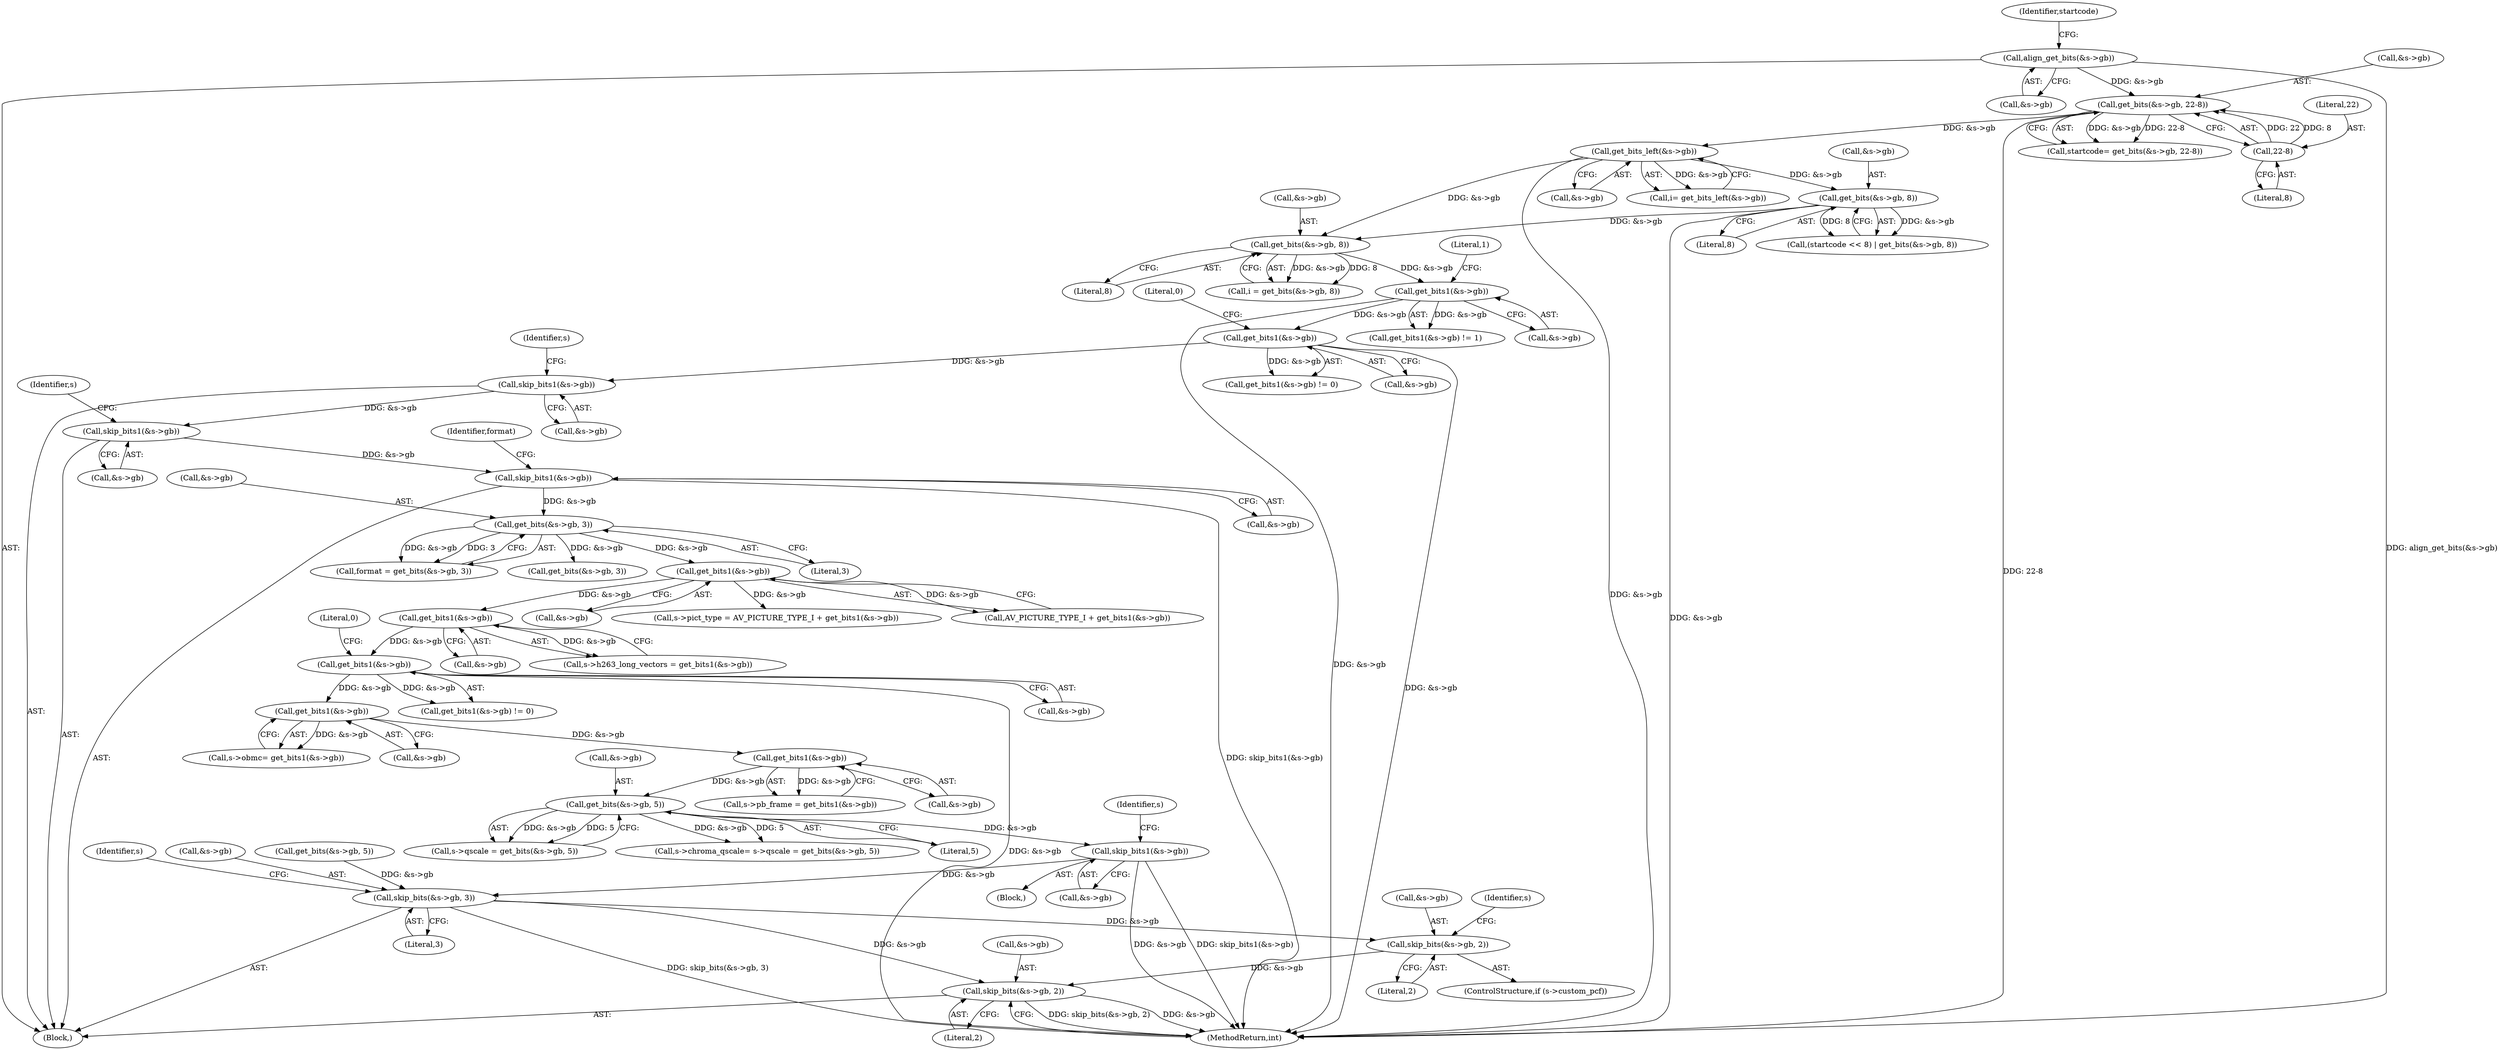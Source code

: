 digraph "0_libav_0a49a62f998747cfa564d98d36a459fe70d3299b@pointer" {
"1000408" [label="(Call,skip_bits1(&s->gb))"];
"1000402" [label="(Call,get_bits(&s->gb, 5))"];
"1000389" [label="(Call,get_bits1(&s->gb))"];
"1000369" [label="(Call,get_bits1(&s->gb))"];
"1000349" [label="(Call,get_bits1(&s->gb))"];
"1000342" [label="(Call,get_bits1(&s->gb))"];
"1000333" [label="(Call,get_bits1(&s->gb))"];
"1000293" [label="(Call,get_bits(&s->gb, 3))"];
"1000286" [label="(Call,skip_bits1(&s->gb))"];
"1000281" [label="(Call,skip_bits1(&s->gb))"];
"1000276" [label="(Call,skip_bits1(&s->gb))"];
"1000260" [label="(Call,get_bits1(&s->gb))"];
"1000242" [label="(Call,get_bits1(&s->gb))"];
"1000208" [label="(Call,get_bits(&s->gb, 8))"];
"1000180" [label="(Call,get_bits(&s->gb, 8))"];
"1000161" [label="(Call,get_bits_left(&s->gb))"];
"1000150" [label="(Call,get_bits(&s->gb, 22-8))"];
"1000143" [label="(Call,align_get_bits(&s->gb))"];
"1000155" [label="(Call,22-8)"];
"1001081" [label="(Call,skip_bits(&s->gb, 3))"];
"1001091" [label="(Call,skip_bits(&s->gb, 2))"];
"1001097" [label="(Call,skip_bits(&s->gb, 2))"];
"1000369" [label="(Call,get_bits1(&s->gb))"];
"1000307" [label="(Block,)"];
"1000284" [label="(Identifier,s)"];
"1000370" [label="(Call,&s->gb)"];
"1000161" [label="(Call,get_bits_left(&s->gb))"];
"1000277" [label="(Call,&s->gb)"];
"1000157" [label="(Literal,8)"];
"1000143" [label="(Call,align_get_bits(&s->gb))"];
"1000298" [label="(Literal,3)"];
"1001082" [label="(Call,&s->gb)"];
"1000390" [label="(Call,&s->gb)"];
"1000365" [label="(Call,s->obmc= get_bits1(&s->gb))"];
"1000136" [label="(Block,)"];
"1000350" [label="(Call,&s->gb)"];
"1000261" [label="(Call,&s->gb)"];
"1000150" [label="(Call,get_bits(&s->gb, 22-8))"];
"1001086" [label="(Literal,3)"];
"1000394" [label="(Call,s->chroma_qscale= s->qscale = get_bits(&s->gb, 5))"];
"1000276" [label="(Call,skip_bits1(&s->gb))"];
"1000389" [label="(Call,get_bits1(&s->gb))"];
"1000291" [label="(Call,format = get_bits(&s->gb, 3))"];
"1001026" [label="(Call,get_bits(&s->gb, 5))"];
"1000348" [label="(Call,get_bits1(&s->gb) != 0)"];
"1000354" [label="(Literal,0)"];
"1000209" [label="(Call,&s->gb)"];
"1000334" [label="(Call,&s->gb)"];
"1000281" [label="(Call,skip_bits1(&s->gb))"];
"1000180" [label="(Call,get_bits(&s->gb, 8))"];
"1000208" [label="(Call,get_bits(&s->gb, 8))"];
"1000144" [label="(Call,&s->gb)"];
"1000260" [label="(Call,get_bits1(&s->gb))"];
"1000327" [label="(Call,s->pict_type = AV_PICTURE_TYPE_I + get_bits1(&s->gb))"];
"1000156" [label="(Literal,22)"];
"1000206" [label="(Call,i = get_bits(&s->gb, 8))"];
"1000435" [label="(Call,get_bits(&s->gb, 3))"];
"1001091" [label="(Call,skip_bits(&s->gb, 2))"];
"1000293" [label="(Call,get_bits(&s->gb, 3))"];
"1001087" [label="(ControlStructure,if (s->custom_pcf))"];
"1000338" [label="(Call,s->h263_long_vectors = get_bits1(&s->gb))"];
"1001092" [label="(Call,&s->gb)"];
"1000247" [label="(Literal,1)"];
"1000403" [label="(Call,&s->gb)"];
"1001098" [label="(Call,&s->gb)"];
"1000398" [label="(Call,s->qscale = get_bits(&s->gb, 5))"];
"1000148" [label="(Call,startcode= get_bits(&s->gb, 22-8))"];
"1000289" [label="(Identifier,s)"];
"1000265" [label="(Literal,0)"];
"1001100" [label="(Identifier,s)"];
"1000287" [label="(Call,&s->gb)"];
"1000159" [label="(Call,i= get_bits_left(&s->gb))"];
"1000155" [label="(Call,22-8)"];
"1000407" [label="(Literal,5)"];
"1000213" [label="(Literal,8)"];
"1000181" [label="(Call,&s->gb)"];
"1000385" [label="(Call,s->pb_frame = get_bits1(&s->gb))"];
"1000176" [label="(Call,(startcode << 8) | get_bits(&s->gb, 8))"];
"1000162" [label="(Call,&s->gb)"];
"1001096" [label="(Literal,2)"];
"1001081" [label="(Call,skip_bits(&s->gb, 3))"];
"1000294" [label="(Call,&s->gb)"];
"1000349" [label="(Call,get_bits1(&s->gb))"];
"1000282" [label="(Call,&s->gb)"];
"1001097" [label="(Call,skip_bits(&s->gb, 2))"];
"1000415" [label="(Identifier,s)"];
"1000243" [label="(Call,&s->gb)"];
"1000185" [label="(Literal,8)"];
"1001089" [label="(Identifier,s)"];
"1000242" [label="(Call,get_bits1(&s->gb))"];
"1000292" [label="(Identifier,format)"];
"1000402" [label="(Call,get_bits(&s->gb, 5))"];
"1001103" [label="(MethodReturn,int)"];
"1000408" [label="(Call,skip_bits1(&s->gb))"];
"1000409" [label="(Call,&s->gb)"];
"1000342" [label="(Call,get_bits1(&s->gb))"];
"1000333" [label="(Call,get_bits1(&s->gb))"];
"1000259" [label="(Call,get_bits1(&s->gb) != 0)"];
"1000241" [label="(Call,get_bits1(&s->gb) != 1)"];
"1000151" [label="(Call,&s->gb)"];
"1000149" [label="(Identifier,startcode)"];
"1000286" [label="(Call,skip_bits1(&s->gb))"];
"1000343" [label="(Call,&s->gb)"];
"1001102" [label="(Literal,2)"];
"1000331" [label="(Call,AV_PICTURE_TYPE_I + get_bits1(&s->gb))"];
"1000408" -> "1000307"  [label="AST: "];
"1000408" -> "1000409"  [label="CFG: "];
"1000409" -> "1000408"  [label="AST: "];
"1000415" -> "1000408"  [label="CFG: "];
"1000408" -> "1001103"  [label="DDG: &s->gb"];
"1000408" -> "1001103"  [label="DDG: skip_bits1(&s->gb)"];
"1000402" -> "1000408"  [label="DDG: &s->gb"];
"1000408" -> "1001081"  [label="DDG: &s->gb"];
"1000402" -> "1000398"  [label="AST: "];
"1000402" -> "1000407"  [label="CFG: "];
"1000403" -> "1000402"  [label="AST: "];
"1000407" -> "1000402"  [label="AST: "];
"1000398" -> "1000402"  [label="CFG: "];
"1000402" -> "1000394"  [label="DDG: &s->gb"];
"1000402" -> "1000394"  [label="DDG: 5"];
"1000402" -> "1000398"  [label="DDG: &s->gb"];
"1000402" -> "1000398"  [label="DDG: 5"];
"1000389" -> "1000402"  [label="DDG: &s->gb"];
"1000389" -> "1000385"  [label="AST: "];
"1000389" -> "1000390"  [label="CFG: "];
"1000390" -> "1000389"  [label="AST: "];
"1000385" -> "1000389"  [label="CFG: "];
"1000389" -> "1000385"  [label="DDG: &s->gb"];
"1000369" -> "1000389"  [label="DDG: &s->gb"];
"1000369" -> "1000365"  [label="AST: "];
"1000369" -> "1000370"  [label="CFG: "];
"1000370" -> "1000369"  [label="AST: "];
"1000365" -> "1000369"  [label="CFG: "];
"1000369" -> "1000365"  [label="DDG: &s->gb"];
"1000349" -> "1000369"  [label="DDG: &s->gb"];
"1000349" -> "1000348"  [label="AST: "];
"1000349" -> "1000350"  [label="CFG: "];
"1000350" -> "1000349"  [label="AST: "];
"1000354" -> "1000349"  [label="CFG: "];
"1000349" -> "1001103"  [label="DDG: &s->gb"];
"1000349" -> "1000348"  [label="DDG: &s->gb"];
"1000342" -> "1000349"  [label="DDG: &s->gb"];
"1000342" -> "1000338"  [label="AST: "];
"1000342" -> "1000343"  [label="CFG: "];
"1000343" -> "1000342"  [label="AST: "];
"1000338" -> "1000342"  [label="CFG: "];
"1000342" -> "1000338"  [label="DDG: &s->gb"];
"1000333" -> "1000342"  [label="DDG: &s->gb"];
"1000333" -> "1000331"  [label="AST: "];
"1000333" -> "1000334"  [label="CFG: "];
"1000334" -> "1000333"  [label="AST: "];
"1000331" -> "1000333"  [label="CFG: "];
"1000333" -> "1000327"  [label="DDG: &s->gb"];
"1000333" -> "1000331"  [label="DDG: &s->gb"];
"1000293" -> "1000333"  [label="DDG: &s->gb"];
"1000293" -> "1000291"  [label="AST: "];
"1000293" -> "1000298"  [label="CFG: "];
"1000294" -> "1000293"  [label="AST: "];
"1000298" -> "1000293"  [label="AST: "];
"1000291" -> "1000293"  [label="CFG: "];
"1000293" -> "1000291"  [label="DDG: &s->gb"];
"1000293" -> "1000291"  [label="DDG: 3"];
"1000286" -> "1000293"  [label="DDG: &s->gb"];
"1000293" -> "1000435"  [label="DDG: &s->gb"];
"1000286" -> "1000136"  [label="AST: "];
"1000286" -> "1000287"  [label="CFG: "];
"1000287" -> "1000286"  [label="AST: "];
"1000292" -> "1000286"  [label="CFG: "];
"1000286" -> "1001103"  [label="DDG: skip_bits1(&s->gb)"];
"1000281" -> "1000286"  [label="DDG: &s->gb"];
"1000281" -> "1000136"  [label="AST: "];
"1000281" -> "1000282"  [label="CFG: "];
"1000282" -> "1000281"  [label="AST: "];
"1000289" -> "1000281"  [label="CFG: "];
"1000276" -> "1000281"  [label="DDG: &s->gb"];
"1000276" -> "1000136"  [label="AST: "];
"1000276" -> "1000277"  [label="CFG: "];
"1000277" -> "1000276"  [label="AST: "];
"1000284" -> "1000276"  [label="CFG: "];
"1000260" -> "1000276"  [label="DDG: &s->gb"];
"1000260" -> "1000259"  [label="AST: "];
"1000260" -> "1000261"  [label="CFG: "];
"1000261" -> "1000260"  [label="AST: "];
"1000265" -> "1000260"  [label="CFG: "];
"1000260" -> "1001103"  [label="DDG: &s->gb"];
"1000260" -> "1000259"  [label="DDG: &s->gb"];
"1000242" -> "1000260"  [label="DDG: &s->gb"];
"1000242" -> "1000241"  [label="AST: "];
"1000242" -> "1000243"  [label="CFG: "];
"1000243" -> "1000242"  [label="AST: "];
"1000247" -> "1000242"  [label="CFG: "];
"1000242" -> "1001103"  [label="DDG: &s->gb"];
"1000242" -> "1000241"  [label="DDG: &s->gb"];
"1000208" -> "1000242"  [label="DDG: &s->gb"];
"1000208" -> "1000206"  [label="AST: "];
"1000208" -> "1000213"  [label="CFG: "];
"1000209" -> "1000208"  [label="AST: "];
"1000213" -> "1000208"  [label="AST: "];
"1000206" -> "1000208"  [label="CFG: "];
"1000208" -> "1000206"  [label="DDG: &s->gb"];
"1000208" -> "1000206"  [label="DDG: 8"];
"1000180" -> "1000208"  [label="DDG: &s->gb"];
"1000161" -> "1000208"  [label="DDG: &s->gb"];
"1000180" -> "1000176"  [label="AST: "];
"1000180" -> "1000185"  [label="CFG: "];
"1000181" -> "1000180"  [label="AST: "];
"1000185" -> "1000180"  [label="AST: "];
"1000176" -> "1000180"  [label="CFG: "];
"1000180" -> "1001103"  [label="DDG: &s->gb"];
"1000180" -> "1000176"  [label="DDG: &s->gb"];
"1000180" -> "1000176"  [label="DDG: 8"];
"1000161" -> "1000180"  [label="DDG: &s->gb"];
"1000161" -> "1000159"  [label="AST: "];
"1000161" -> "1000162"  [label="CFG: "];
"1000162" -> "1000161"  [label="AST: "];
"1000159" -> "1000161"  [label="CFG: "];
"1000161" -> "1001103"  [label="DDG: &s->gb"];
"1000161" -> "1000159"  [label="DDG: &s->gb"];
"1000150" -> "1000161"  [label="DDG: &s->gb"];
"1000150" -> "1000148"  [label="AST: "];
"1000150" -> "1000155"  [label="CFG: "];
"1000151" -> "1000150"  [label="AST: "];
"1000155" -> "1000150"  [label="AST: "];
"1000148" -> "1000150"  [label="CFG: "];
"1000150" -> "1001103"  [label="DDG: 22-8"];
"1000150" -> "1000148"  [label="DDG: &s->gb"];
"1000150" -> "1000148"  [label="DDG: 22-8"];
"1000143" -> "1000150"  [label="DDG: &s->gb"];
"1000155" -> "1000150"  [label="DDG: 22"];
"1000155" -> "1000150"  [label="DDG: 8"];
"1000143" -> "1000136"  [label="AST: "];
"1000143" -> "1000144"  [label="CFG: "];
"1000144" -> "1000143"  [label="AST: "];
"1000149" -> "1000143"  [label="CFG: "];
"1000143" -> "1001103"  [label="DDG: align_get_bits(&s->gb)"];
"1000155" -> "1000157"  [label="CFG: "];
"1000156" -> "1000155"  [label="AST: "];
"1000157" -> "1000155"  [label="AST: "];
"1001081" -> "1000136"  [label="AST: "];
"1001081" -> "1001086"  [label="CFG: "];
"1001082" -> "1001081"  [label="AST: "];
"1001086" -> "1001081"  [label="AST: "];
"1001089" -> "1001081"  [label="CFG: "];
"1001081" -> "1001103"  [label="DDG: skip_bits(&s->gb, 3)"];
"1001026" -> "1001081"  [label="DDG: &s->gb"];
"1001081" -> "1001091"  [label="DDG: &s->gb"];
"1001081" -> "1001097"  [label="DDG: &s->gb"];
"1001091" -> "1001087"  [label="AST: "];
"1001091" -> "1001096"  [label="CFG: "];
"1001092" -> "1001091"  [label="AST: "];
"1001096" -> "1001091"  [label="AST: "];
"1001100" -> "1001091"  [label="CFG: "];
"1001091" -> "1001097"  [label="DDG: &s->gb"];
"1001097" -> "1000136"  [label="AST: "];
"1001097" -> "1001102"  [label="CFG: "];
"1001098" -> "1001097"  [label="AST: "];
"1001102" -> "1001097"  [label="AST: "];
"1001103" -> "1001097"  [label="CFG: "];
"1001097" -> "1001103"  [label="DDG: skip_bits(&s->gb, 2)"];
"1001097" -> "1001103"  [label="DDG: &s->gb"];
}
